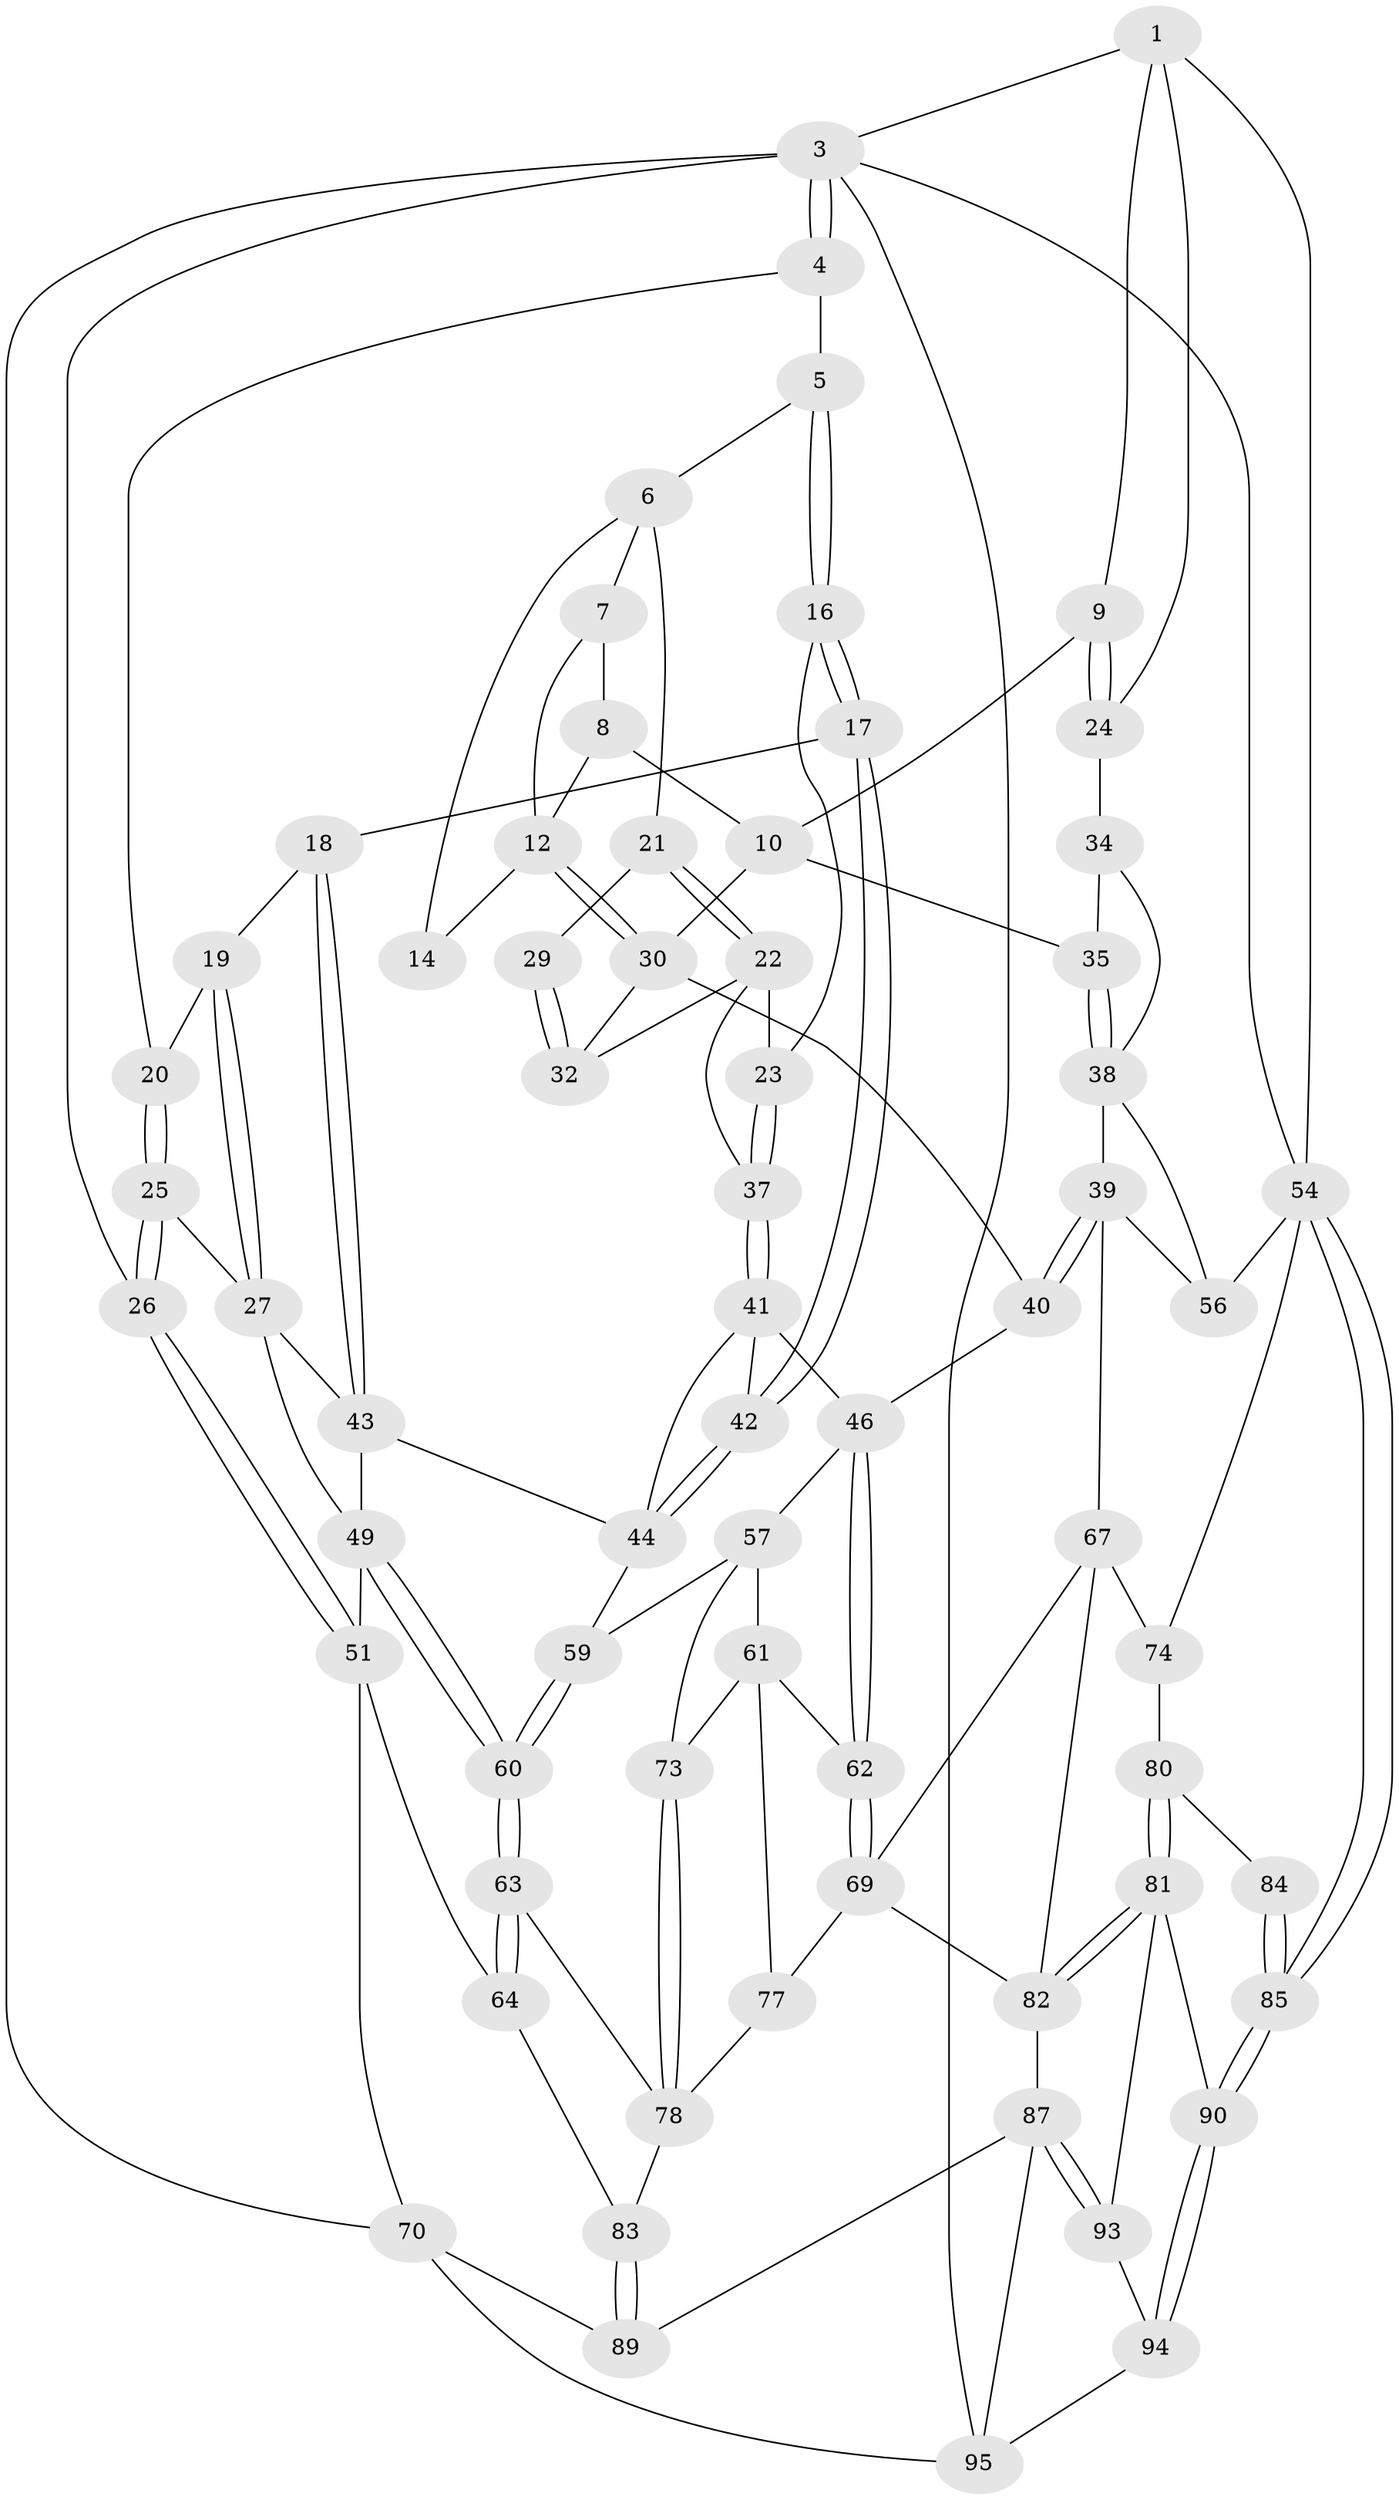 // original degree distribution, {3: 0.041666666666666664, 6: 0.23958333333333334, 5: 0.5, 4: 0.21875}
// Generated by graph-tools (version 1.1) at 2025/11/02/27/25 16:11:59]
// undirected, 67 vertices, 147 edges
graph export_dot {
graph [start="1"]
  node [color=gray90,style=filled];
  1 [pos="+0.8073648615111338+0",super="+2"];
  3 [pos="+0+0",super="+71"];
  4 [pos="+0.04773783521271752+0"];
  5 [pos="+0.2499579424809709+0"];
  6 [pos="+0.42565994449654504+0",super="+15"];
  7 [pos="+0.5645612218245475+0"];
  8 [pos="+0.6443399086739563+0",super="+11"];
  9 [pos="+0.8763507810334124+0.07642077751473308"];
  10 [pos="+0.8590285160530925+0.13836470343725474",super="+33"];
  12 [pos="+0.6523761006105354+0.17262068707124123",super="+13"];
  14 [pos="+0.6236384919736773+0.16502627515656873"];
  16 [pos="+0.25773485681917163+0.17793928532962663"];
  17 [pos="+0.23560383843205104+0.20536867746055523"];
  18 [pos="+0.2287136048444093+0.2092501087041544"];
  19 [pos="+0.0820507664249647+0.15505500568197234"];
  20 [pos="+0.06276691085451827+0.13714506943574797"];
  21 [pos="+0.45202754366389847+0.19801295928363122"];
  22 [pos="+0.4494559339832589+0.20129534539809096",super="+36"];
  23 [pos="+0.32460424962867346+0.20360631908701396"];
  24 [pos="+1+0"];
  25 [pos="+0+0.25345129976415265"];
  26 [pos="+0+0.24697259957551101"];
  27 [pos="+0.0565311558966511+0.27893417861214764",super="+28"];
  29 [pos="+0.5545337601789174+0.20957100347633004"];
  30 [pos="+0.6824490612642826+0.3686768911954446",super="+31"];
  32 [pos="+0.5357634787206451+0.2979299342758985"];
  34 [pos="+1+0.18111012843108024"];
  35 [pos="+0.9349192972966898+0.20179354245800002"];
  37 [pos="+0.4077010766595675+0.3719762721972821"];
  38 [pos="+0.8732748854923477+0.43031655002183333",super="+53"];
  39 [pos="+0.7303388426886623+0.45044988969232014",super="+66"];
  40 [pos="+0.6964562815049695+0.43421173652477885"];
  41 [pos="+0.3982471404261681+0.4065887546881004",super="+48"];
  42 [pos="+0.2608623981554229+0.27398960858070337"];
  43 [pos="+0.16393139771286921+0.2667174071596095",super="+45"];
  44 [pos="+0.2762297649564654+0.4480866024461491",super="+52"];
  46 [pos="+0.6519533622929476+0.45920763517672747",super="+47"];
  49 [pos="+0.12952098446940769+0.4794275977712287",super="+50"];
  51 [pos="+0+0.47138639448680675",super="+65"];
  54 [pos="+1+1",super="+55"];
  56 [pos="+1+0.68093403488709"];
  57 [pos="+0.4205506561038413+0.5270015481798919",super="+58"];
  59 [pos="+0.29519327987053323+0.6272683619746139"];
  60 [pos="+0.12183064456573754+0.6207904362370862"];
  61 [pos="+0.4766533726877501+0.6192571224673993",super="+72"];
  62 [pos="+0.5475782425956298+0.6147840468456276"];
  63 [pos="+0.07708938505494946+0.6751693053655222"];
  64 [pos="+0.01853890589268038+0.7254957518304105"];
  67 [pos="+0.7656461069966993+0.6147138071917347",super="+68"];
  69 [pos="+0.5698683661348889+0.6621727082792117",super="+76"];
  70 [pos="+0+0.8844084991617541",super="+92"];
  73 [pos="+0.33208107456753566+0.6748259648450758"];
  74 [pos="+0.9926409425262311+0.7325615855760721",super="+75"];
  77 [pos="+0.4505623401245873+0.8021412101793893"];
  78 [pos="+0.28442494243145333+0.7537445224201029",super="+79"];
  80 [pos="+0.7503812660130624+0.8286953608649087"];
  81 [pos="+0.6871122303718864+0.8644065108809283",super="+91"];
  82 [pos="+0.6856251942122612+0.8626187711373616",super="+86"];
  83 [pos="+0.2502286928805422+0.8545493459606123"];
  84 [pos="+0.8928270811385409+0.8224125744634625"];
  85 [pos="+0.830237966003098+1"];
  87 [pos="+0.4391191788692393+0.8838603883350901",super="+88"];
  89 [pos="+0.26003383378767303+0.8950692640989891"];
  90 [pos="+0.7925982667803005+1"];
  93 [pos="+0.44261967408848796+0.8975635825612536"];
  94 [pos="+0.4408307973679891+1"];
  95 [pos="+0.4143090991192312+1",super="+96"];
  1 -- 9;
  1 -- 24;
  1 -- 3;
  1 -- 54;
  3 -- 4;
  3 -- 4;
  3 -- 26;
  3 -- 70;
  3 -- 54;
  3 -- 95;
  4 -- 5;
  4 -- 20;
  5 -- 6;
  5 -- 16;
  5 -- 16;
  6 -- 7;
  6 -- 21;
  6 -- 14;
  7 -- 8;
  7 -- 12;
  8 -- 10;
  8 -- 12;
  9 -- 10;
  9 -- 24;
  9 -- 24;
  10 -- 35;
  10 -- 30;
  12 -- 30;
  12 -- 30;
  12 -- 14;
  16 -- 17;
  16 -- 17;
  16 -- 23;
  17 -- 18;
  17 -- 42;
  17 -- 42;
  18 -- 19;
  18 -- 43;
  18 -- 43;
  19 -- 20;
  19 -- 27;
  19 -- 27;
  20 -- 25;
  20 -- 25;
  21 -- 22;
  21 -- 22;
  21 -- 29;
  22 -- 23;
  22 -- 32;
  22 -- 37;
  23 -- 37;
  23 -- 37;
  24 -- 34;
  25 -- 26;
  25 -- 26;
  25 -- 27;
  26 -- 51;
  26 -- 51;
  27 -- 43;
  27 -- 49;
  29 -- 32;
  29 -- 32;
  30 -- 32;
  30 -- 40;
  34 -- 35;
  34 -- 38;
  35 -- 38;
  35 -- 38;
  37 -- 41;
  37 -- 41;
  38 -- 39;
  38 -- 56;
  39 -- 40;
  39 -- 40;
  39 -- 56;
  39 -- 67;
  40 -- 46;
  41 -- 42;
  41 -- 46;
  41 -- 44;
  42 -- 44;
  42 -- 44;
  43 -- 49;
  43 -- 44;
  44 -- 59;
  46 -- 62;
  46 -- 62;
  46 -- 57;
  49 -- 60;
  49 -- 60;
  49 -- 51;
  51 -- 64;
  51 -- 70;
  54 -- 85;
  54 -- 85;
  54 -- 56;
  54 -- 74;
  57 -- 61;
  57 -- 73;
  57 -- 59;
  59 -- 60;
  59 -- 60;
  60 -- 63;
  60 -- 63;
  61 -- 62;
  61 -- 73;
  61 -- 77;
  62 -- 69;
  62 -- 69;
  63 -- 64;
  63 -- 64;
  63 -- 78;
  64 -- 83;
  67 -- 82;
  67 -- 69;
  67 -- 74;
  69 -- 82;
  69 -- 77;
  70 -- 89;
  70 -- 95;
  73 -- 78;
  73 -- 78;
  74 -- 80;
  77 -- 78;
  78 -- 83;
  80 -- 81;
  80 -- 81;
  80 -- 84;
  81 -- 82;
  81 -- 82;
  81 -- 90;
  81 -- 93;
  82 -- 87;
  83 -- 89;
  83 -- 89;
  84 -- 85;
  84 -- 85;
  85 -- 90;
  85 -- 90;
  87 -- 93;
  87 -- 93;
  87 -- 89;
  87 -- 95;
  90 -- 94;
  90 -- 94;
  93 -- 94;
  94 -- 95;
}
